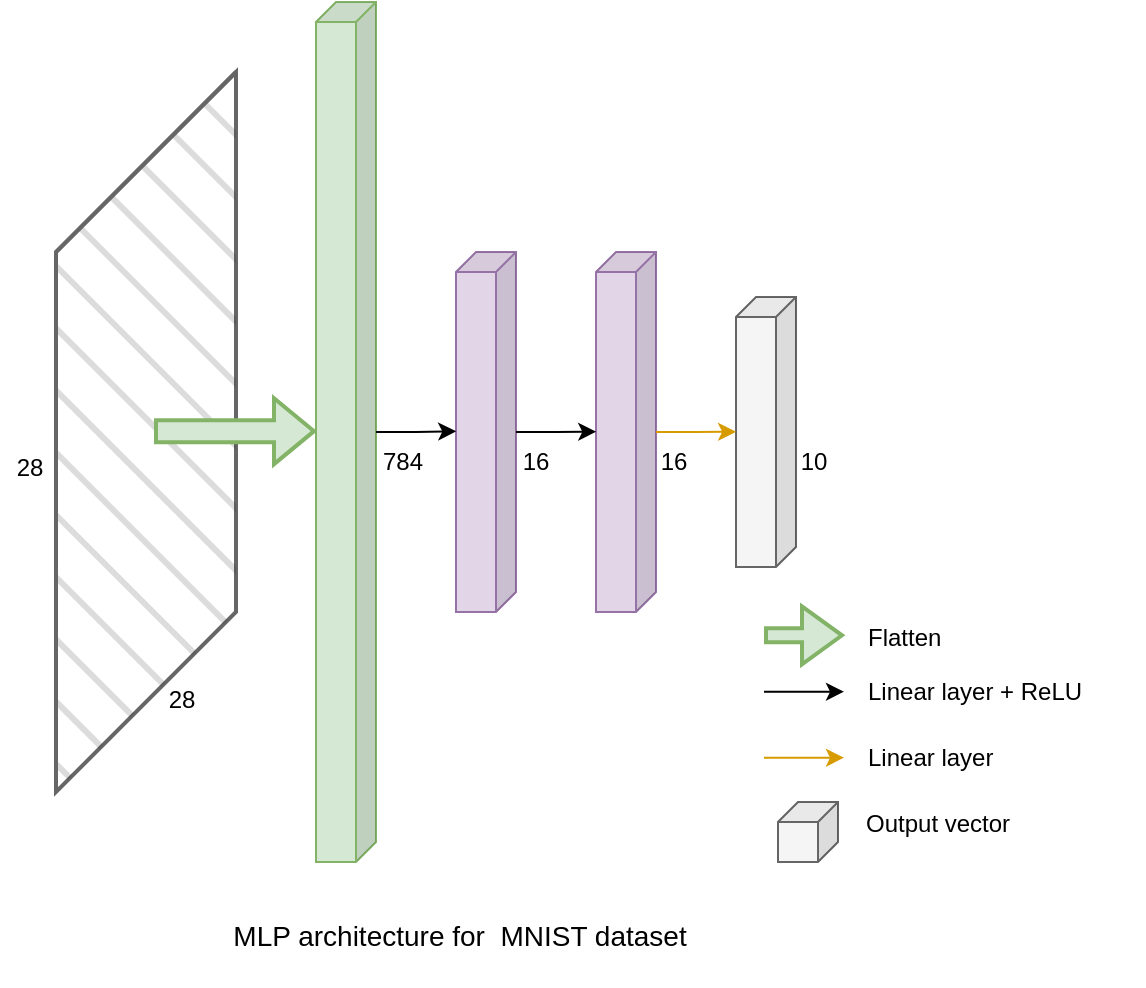 <mxfile version="23.0.2" type="device">
  <diagram name="Page-1" id="Jopj-Ak8AMZtnkVz11V4">
    <mxGraphModel dx="2377" dy="1252" grid="1" gridSize="10" guides="1" tooltips="1" connect="1" arrows="1" fold="1" page="1" pageScale="1" pageWidth="827" pageHeight="1169" math="0" shadow="0">
      <root>
        <mxCell id="0" />
        <mxCell id="1" parent="0" />
        <mxCell id="yGx-_mgUBLTscShHxS1o-32" value="" style="edgeStyle=orthogonalEdgeStyle;rounded=0;orthogonalLoop=1;jettySize=auto;html=1;" edge="1" parent="1" source="yGx-_mgUBLTscShHxS1o-13" target="yGx-_mgUBLTscShHxS1o-1">
          <mxGeometry relative="1" as="geometry" />
        </mxCell>
        <mxCell id="yGx-_mgUBLTscShHxS1o-13" value="" style="shape=cube;whiteSpace=wrap;html=1;boundedLbl=1;backgroundOutline=1;darkOpacity=0.05;darkOpacity2=0.1;flipH=1;size=90;fillColor=#f5f5f5;strokeColor=#666666;fillStyle=hatch;strokeWidth=2;fontColor=#333333;" vertex="1" parent="1">
          <mxGeometry x="60" y="235" width="90" height="360" as="geometry" />
        </mxCell>
        <mxCell id="yGx-_mgUBLTscShHxS1o-1" value="" style="shape=cube;whiteSpace=wrap;html=1;boundedLbl=1;backgroundOutline=1;darkOpacity=0.05;darkOpacity2=0.1;flipH=1;size=10;fillColor=#d5e8d4;strokeColor=#82b366;" vertex="1" parent="1">
          <mxGeometry x="190" y="200" width="30" height="430" as="geometry" />
        </mxCell>
        <mxCell id="yGx-_mgUBLTscShHxS1o-2" value="" style="shape=cube;whiteSpace=wrap;html=1;boundedLbl=1;backgroundOutline=1;darkOpacity=0.05;darkOpacity2=0.1;flipH=1;size=10;fillColor=#e1d5e7;strokeColor=#9673a6;" vertex="1" parent="1">
          <mxGeometry x="260" y="325" width="30" height="180" as="geometry" />
        </mxCell>
        <mxCell id="yGx-_mgUBLTscShHxS1o-3" value="" style="shape=cube;whiteSpace=wrap;html=1;boundedLbl=1;backgroundOutline=1;darkOpacity=0.05;darkOpacity2=0.1;flipH=1;size=10;fillColor=#e1d5e7;strokeColor=#9673a6;" vertex="1" parent="1">
          <mxGeometry x="330" y="325" width="30" height="180" as="geometry" />
        </mxCell>
        <mxCell id="yGx-_mgUBLTscShHxS1o-4" value="" style="shape=cube;whiteSpace=wrap;html=1;boundedLbl=1;backgroundOutline=1;darkOpacity=0.05;darkOpacity2=0.1;flipH=1;size=10;fillColor=#f5f5f5;fontColor=#333333;strokeColor=#666666;" vertex="1" parent="1">
          <mxGeometry x="400" y="347.5" width="30" height="135" as="geometry" />
        </mxCell>
        <mxCell id="yGx-_mgUBLTscShHxS1o-18" value="16" style="text;html=1;strokeColor=none;fillColor=none;align=center;verticalAlign=middle;whiteSpace=wrap;rounded=0;" vertex="1" parent="1">
          <mxGeometry x="354" y="420" width="30" height="20" as="geometry" />
        </mxCell>
        <mxCell id="yGx-_mgUBLTscShHxS1o-19" value="16" style="text;html=1;strokeColor=none;fillColor=none;align=center;verticalAlign=middle;whiteSpace=wrap;rounded=0;" vertex="1" parent="1">
          <mxGeometry x="285" y="420" width="30" height="20" as="geometry" />
        </mxCell>
        <mxCell id="yGx-_mgUBLTscShHxS1o-20" value="10" style="text;html=1;strokeColor=none;fillColor=none;align=center;verticalAlign=middle;whiteSpace=wrap;rounded=0;" vertex="1" parent="1">
          <mxGeometry x="424" y="420" width="30" height="20" as="geometry" />
        </mxCell>
        <mxCell id="yGx-_mgUBLTscShHxS1o-24" value="" style="shape=cube;whiteSpace=wrap;html=1;boundedLbl=1;backgroundOutline=1;darkOpacity=0.05;darkOpacity2=0.1;flipH=1;size=10;fillColor=#f5f5f5;strokeColor=#666666;fontColor=#333333;" vertex="1" parent="1">
          <mxGeometry x="421" y="600" width="30" height="30" as="geometry" />
        </mxCell>
        <mxCell id="yGx-_mgUBLTscShHxS1o-26" value="Flatten" style="text;html=1;strokeColor=none;fillColor=none;align=left;verticalAlign=middle;whiteSpace=wrap;rounded=0;" vertex="1" parent="1">
          <mxGeometry x="464" y="503" width="70" height="30" as="geometry" />
        </mxCell>
        <mxCell id="yGx-_mgUBLTscShHxS1o-27" value="Linear layer + ReLU" style="text;html=1;strokeColor=none;fillColor=none;align=left;verticalAlign=middle;whiteSpace=wrap;rounded=0;" vertex="1" parent="1">
          <mxGeometry x="464" y="530" width="140" height="30" as="geometry" />
        </mxCell>
        <mxCell id="yGx-_mgUBLTscShHxS1o-28" value="Output vector" style="text;html=1;strokeColor=none;fillColor=none;align=left;verticalAlign=middle;whiteSpace=wrap;rounded=0;" vertex="1" parent="1">
          <mxGeometry x="463" y="596" width="90" height="30" as="geometry" />
        </mxCell>
        <mxCell id="yGx-_mgUBLTscShHxS1o-31" value="" style="html=1;labelBackgroundColor=#ffffff;endArrow=classic;endFill=1;jettySize=auto;orthogonalLoop=1;strokeWidth=2;fontSize=14;rounded=0;entryX=1.007;entryY=0.5;entryDx=0;entryDy=0;entryPerimeter=0;exitX=0.502;exitY=0.47;exitDx=0;exitDy=0;exitPerimeter=0;shape=flexArrow;fillColor=#d5e8d4;strokeColor=#82b366;" edge="1" parent="1">
          <mxGeometry width="60" height="60" relative="1" as="geometry">
            <mxPoint x="109" y="414.58" as="sourcePoint" />
            <mxPoint x="190" y="414.58" as="targetPoint" />
          </mxGeometry>
        </mxCell>
        <mxCell id="yGx-_mgUBLTscShHxS1o-33" value="" style="html=1;labelBackgroundColor=#ffffff;endArrow=classic;endFill=1;jettySize=auto;orthogonalLoop=1;strokeWidth=2;fontSize=14;rounded=0;shape=flexArrow;fillColor=#d5e8d4;strokeColor=#82b366;width=6;endSize=6;targetPerimeterSpacing=0;sourcePerimeterSpacing=0;startSize=6;" edge="1" parent="1">
          <mxGeometry width="60" height="60" relative="1" as="geometry">
            <mxPoint x="414" y="516.67" as="sourcePoint" />
            <mxPoint x="454" y="516.67" as="targetPoint" />
            <Array as="points" />
          </mxGeometry>
        </mxCell>
        <mxCell id="yGx-_mgUBLTscShHxS1o-38" style="edgeStyle=orthogonalEdgeStyle;rounded=0;orthogonalLoop=1;jettySize=auto;html=1;entryX=0.996;entryY=0.498;entryDx=0;entryDy=0;entryPerimeter=0;" edge="1" parent="1" source="yGx-_mgUBLTscShHxS1o-1" target="yGx-_mgUBLTscShHxS1o-2">
          <mxGeometry relative="1" as="geometry" />
        </mxCell>
        <mxCell id="yGx-_mgUBLTscShHxS1o-39" style="edgeStyle=orthogonalEdgeStyle;rounded=0;orthogonalLoop=1;jettySize=auto;html=1;entryX=0.996;entryY=0.499;entryDx=0;entryDy=0;entryPerimeter=0;" edge="1" parent="1" source="yGx-_mgUBLTscShHxS1o-2" target="yGx-_mgUBLTscShHxS1o-3">
          <mxGeometry relative="1" as="geometry" />
        </mxCell>
        <mxCell id="yGx-_mgUBLTscShHxS1o-40" style="edgeStyle=orthogonalEdgeStyle;rounded=0;orthogonalLoop=1;jettySize=auto;html=1;entryX=0.999;entryY=0.499;entryDx=0;entryDy=0;entryPerimeter=0;fillColor=#ffe6cc;strokeColor=#d79b00;" edge="1" parent="1" source="yGx-_mgUBLTscShHxS1o-3" target="yGx-_mgUBLTscShHxS1o-4">
          <mxGeometry relative="1" as="geometry" />
        </mxCell>
        <mxCell id="yGx-_mgUBLTscShHxS1o-41" value="784" style="text;html=1;strokeColor=none;fillColor=none;align=center;verticalAlign=middle;whiteSpace=wrap;rounded=0;" vertex="1" parent="1">
          <mxGeometry x="211" y="420" width="45" height="20" as="geometry" />
        </mxCell>
        <mxCell id="yGx-_mgUBLTscShHxS1o-42" style="edgeStyle=orthogonalEdgeStyle;rounded=0;orthogonalLoop=1;jettySize=auto;html=1;entryX=0.996;entryY=0.499;entryDx=0;entryDy=0;entryPerimeter=0;" edge="1" parent="1">
          <mxGeometry relative="1" as="geometry">
            <mxPoint x="414" y="544.86" as="sourcePoint" />
            <mxPoint x="454" y="544.86" as="targetPoint" />
            <Array as="points">
              <mxPoint x="435" y="544.86" />
              <mxPoint x="435" y="544.86" />
            </Array>
          </mxGeometry>
        </mxCell>
        <mxCell id="yGx-_mgUBLTscShHxS1o-44" value="Linear layer" style="text;html=1;strokeColor=none;fillColor=none;align=left;verticalAlign=middle;whiteSpace=wrap;rounded=0;" vertex="1" parent="1">
          <mxGeometry x="464" y="563" width="140" height="30" as="geometry" />
        </mxCell>
        <mxCell id="yGx-_mgUBLTscShHxS1o-45" style="edgeStyle=orthogonalEdgeStyle;rounded=0;orthogonalLoop=1;jettySize=auto;html=1;entryX=0.996;entryY=0.499;entryDx=0;entryDy=0;entryPerimeter=0;fillColor=#ffe6cc;strokeColor=#d79b00;" edge="1" parent="1">
          <mxGeometry relative="1" as="geometry">
            <mxPoint x="414" y="577.86" as="sourcePoint" />
            <mxPoint x="454" y="577.86" as="targetPoint" />
            <Array as="points">
              <mxPoint x="435" y="577.86" />
              <mxPoint x="435" y="577.86" />
            </Array>
          </mxGeometry>
        </mxCell>
        <mxCell id="yGx-_mgUBLTscShHxS1o-50" value="28" style="text;html=1;strokeColor=none;fillColor=none;align=center;verticalAlign=middle;whiteSpace=wrap;rounded=0;" vertex="1" parent="1">
          <mxGeometry x="108" y="539" width="30" height="20" as="geometry" />
        </mxCell>
        <mxCell id="yGx-_mgUBLTscShHxS1o-51" value="28" style="text;html=1;strokeColor=none;fillColor=none;align=center;verticalAlign=middle;whiteSpace=wrap;rounded=0;" vertex="1" parent="1">
          <mxGeometry x="32" y="423" width="30" height="20" as="geometry" />
        </mxCell>
        <mxCell id="yGx-_mgUBLTscShHxS1o-52" value="MLP architecture for&amp;nbsp; MNIST dataset" style="text;html=1;strokeColor=none;fillColor=none;align=center;verticalAlign=middle;whiteSpace=wrap;rounded=0;fontSize=14;" vertex="1" parent="1">
          <mxGeometry x="107" y="642" width="310" height="50" as="geometry" />
        </mxCell>
      </root>
    </mxGraphModel>
  </diagram>
</mxfile>
